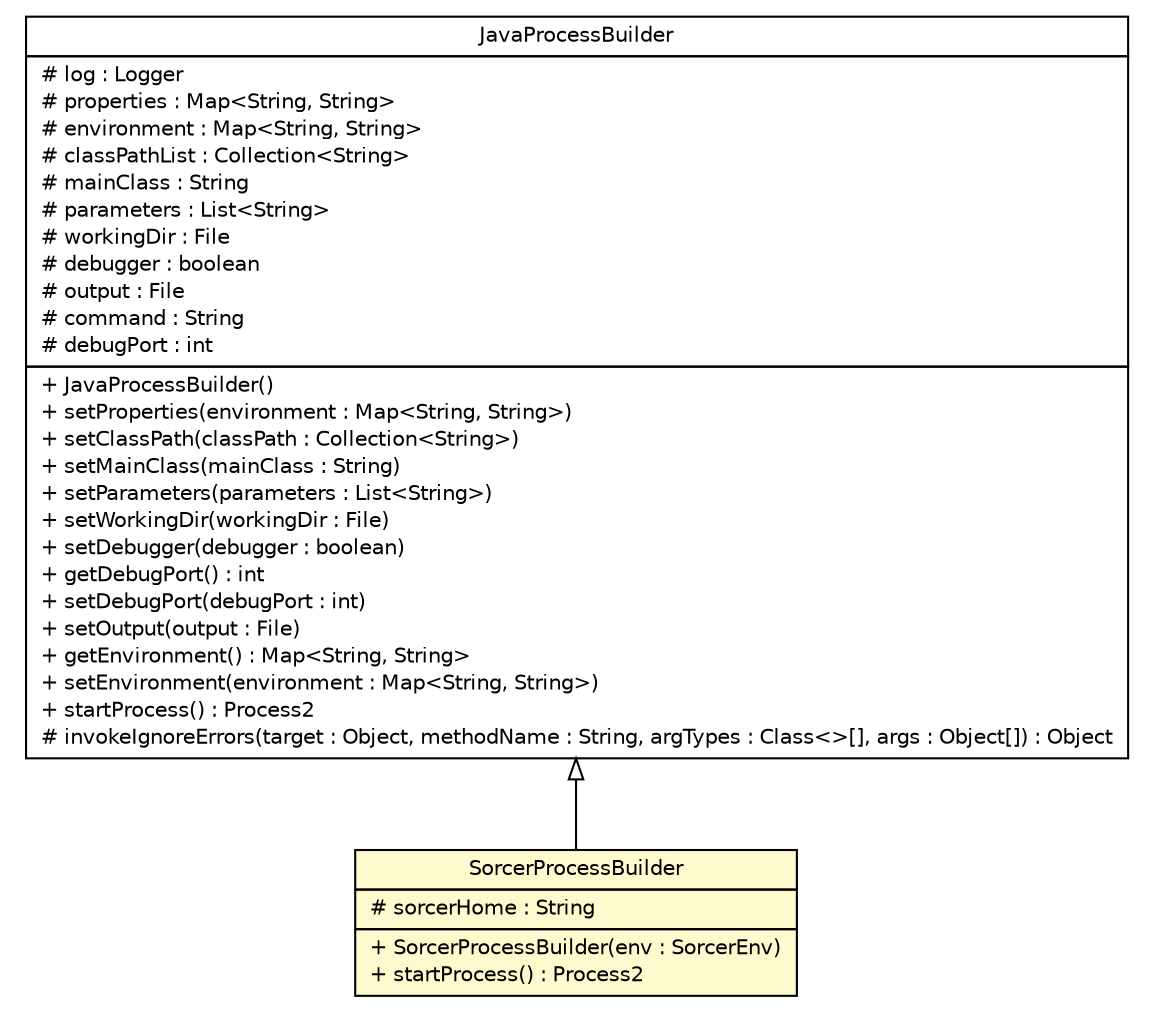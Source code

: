 #!/usr/local/bin/dot
#
# Class diagram 
# Generated by UMLGraph version R5_6 (http://www.umlgraph.org/)
#

digraph G {
	edge [fontname="Helvetica",fontsize=10,labelfontname="Helvetica",labelfontsize=10];
	node [fontname="Helvetica",fontsize=10,shape=plaintext];
	nodesep=0.25;
	ranksep=0.5;
	// sorcer.launcher.JavaProcessBuilder
	c328633 [label=<<table title="sorcer.launcher.JavaProcessBuilder" border="0" cellborder="1" cellspacing="0" cellpadding="2" port="p" href="./JavaProcessBuilder.html">
		<tr><td><table border="0" cellspacing="0" cellpadding="1">
<tr><td align="center" balign="center"> JavaProcessBuilder </td></tr>
		</table></td></tr>
		<tr><td><table border="0" cellspacing="0" cellpadding="1">
<tr><td align="left" balign="left"> # log : Logger </td></tr>
<tr><td align="left" balign="left"> # properties : Map&lt;String, String&gt; </td></tr>
<tr><td align="left" balign="left"> # environment : Map&lt;String, String&gt; </td></tr>
<tr><td align="left" balign="left"> # classPathList : Collection&lt;String&gt; </td></tr>
<tr><td align="left" balign="left"> # mainClass : String </td></tr>
<tr><td align="left" balign="left"> # parameters : List&lt;String&gt; </td></tr>
<tr><td align="left" balign="left"> # workingDir : File </td></tr>
<tr><td align="left" balign="left"> # debugger : boolean </td></tr>
<tr><td align="left" balign="left"> # output : File </td></tr>
<tr><td align="left" balign="left"> # command : String </td></tr>
<tr><td align="left" balign="left"> # debugPort : int </td></tr>
		</table></td></tr>
		<tr><td><table border="0" cellspacing="0" cellpadding="1">
<tr><td align="left" balign="left"> + JavaProcessBuilder() </td></tr>
<tr><td align="left" balign="left"> + setProperties(environment : Map&lt;String, String&gt;) </td></tr>
<tr><td align="left" balign="left"> + setClassPath(classPath : Collection&lt;String&gt;) </td></tr>
<tr><td align="left" balign="left"> + setMainClass(mainClass : String) </td></tr>
<tr><td align="left" balign="left"> + setParameters(parameters : List&lt;String&gt;) </td></tr>
<tr><td align="left" balign="left"> + setWorkingDir(workingDir : File) </td></tr>
<tr><td align="left" balign="left"> + setDebugger(debugger : boolean) </td></tr>
<tr><td align="left" balign="left"> + getDebugPort() : int </td></tr>
<tr><td align="left" balign="left"> + setDebugPort(debugPort : int) </td></tr>
<tr><td align="left" balign="left"> + setOutput(output : File) </td></tr>
<tr><td align="left" balign="left"> + getEnvironment() : Map&lt;String, String&gt; </td></tr>
<tr><td align="left" balign="left"> + setEnvironment(environment : Map&lt;String, String&gt;) </td></tr>
<tr><td align="left" balign="left"> + startProcess() : Process2 </td></tr>
<tr><td align="left" balign="left"> # invokeIgnoreErrors(target : Object, methodName : String, argTypes : Class&lt;&gt;[], args : Object[]) : Object </td></tr>
		</table></td></tr>
		</table>>, URL="./JavaProcessBuilder.html", fontname="Helvetica", fontcolor="black", fontsize=10.0];
	// sorcer.launcher.SorcerProcessBuilder
	c328634 [label=<<table title="sorcer.launcher.SorcerProcessBuilder" border="0" cellborder="1" cellspacing="0" cellpadding="2" port="p" bgcolor="lemonChiffon" href="./SorcerProcessBuilder.html">
		<tr><td><table border="0" cellspacing="0" cellpadding="1">
<tr><td align="center" balign="center"> SorcerProcessBuilder </td></tr>
		</table></td></tr>
		<tr><td><table border="0" cellspacing="0" cellpadding="1">
<tr><td align="left" balign="left"> # sorcerHome : String </td></tr>
		</table></td></tr>
		<tr><td><table border="0" cellspacing="0" cellpadding="1">
<tr><td align="left" balign="left"> + SorcerProcessBuilder(env : SorcerEnv) </td></tr>
<tr><td align="left" balign="left"> + startProcess() : Process2 </td></tr>
		</table></td></tr>
		</table>>, URL="./SorcerProcessBuilder.html", fontname="Helvetica", fontcolor="black", fontsize=10.0];
	//sorcer.launcher.SorcerProcessBuilder extends sorcer.launcher.JavaProcessBuilder
	c328633:p -> c328634:p [dir=back,arrowtail=empty];
}

